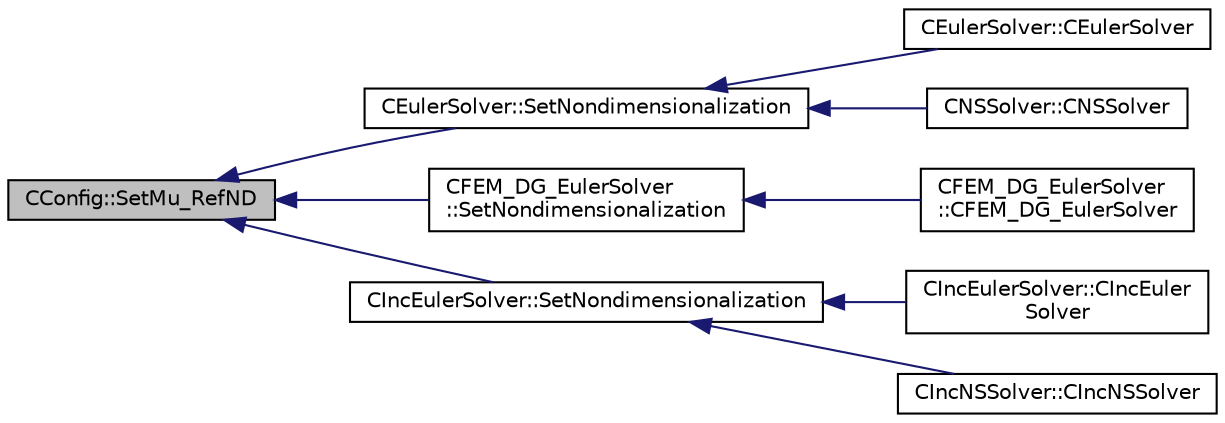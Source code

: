 digraph "CConfig::SetMu_RefND"
{
  edge [fontname="Helvetica",fontsize="10",labelfontname="Helvetica",labelfontsize="10"];
  node [fontname="Helvetica",fontsize="10",shape=record];
  rankdir="LR";
  Node15077 [label="CConfig::SetMu_RefND",height=0.2,width=0.4,color="black", fillcolor="grey75", style="filled", fontcolor="black"];
  Node15077 -> Node15078 [dir="back",color="midnightblue",fontsize="10",style="solid",fontname="Helvetica"];
  Node15078 [label="CEulerSolver::SetNondimensionalization",height=0.2,width=0.4,color="black", fillcolor="white", style="filled",URL="$class_c_euler_solver.html#a1c633d6e77fefb2e76308e2ba0af0c2c",tooltip="Set the solver nondimensionalization. "];
  Node15078 -> Node15079 [dir="back",color="midnightblue",fontsize="10",style="solid",fontname="Helvetica"];
  Node15079 [label="CEulerSolver::CEulerSolver",height=0.2,width=0.4,color="black", fillcolor="white", style="filled",URL="$class_c_euler_solver.html#ae1e74218b4e943111b100d7ddcbd4db9"];
  Node15078 -> Node15080 [dir="back",color="midnightblue",fontsize="10",style="solid",fontname="Helvetica"];
  Node15080 [label="CNSSolver::CNSSolver",height=0.2,width=0.4,color="black", fillcolor="white", style="filled",URL="$class_c_n_s_solver.html#a2a8ad49c42b4546696e631cf44b7788b"];
  Node15077 -> Node15081 [dir="back",color="midnightblue",fontsize="10",style="solid",fontname="Helvetica"];
  Node15081 [label="CFEM_DG_EulerSolver\l::SetNondimensionalization",height=0.2,width=0.4,color="black", fillcolor="white", style="filled",URL="$class_c_f_e_m___d_g___euler_solver.html#a31316dc2fe564329d9bb372961b10a3a",tooltip="Set the fluid solver nondimensionalization. "];
  Node15081 -> Node15082 [dir="back",color="midnightblue",fontsize="10",style="solid",fontname="Helvetica"];
  Node15082 [label="CFEM_DG_EulerSolver\l::CFEM_DG_EulerSolver",height=0.2,width=0.4,color="black", fillcolor="white", style="filled",URL="$class_c_f_e_m___d_g___euler_solver.html#a70d30ef9e7cd7620d54ec73f4b1ed28c"];
  Node15077 -> Node15083 [dir="back",color="midnightblue",fontsize="10",style="solid",fontname="Helvetica"];
  Node15083 [label="CIncEulerSolver::SetNondimensionalization",height=0.2,width=0.4,color="black", fillcolor="white", style="filled",URL="$class_c_inc_euler_solver.html#a2cffaa24417cb3803d36d38b3874d6d0",tooltip="Set the solver nondimensionalization. "];
  Node15083 -> Node15084 [dir="back",color="midnightblue",fontsize="10",style="solid",fontname="Helvetica"];
  Node15084 [label="CIncEulerSolver::CIncEuler\lSolver",height=0.2,width=0.4,color="black", fillcolor="white", style="filled",URL="$class_c_inc_euler_solver.html#a91f644b8f9a00215bac5bcd31dfc06d8"];
  Node15083 -> Node15085 [dir="back",color="midnightblue",fontsize="10",style="solid",fontname="Helvetica"];
  Node15085 [label="CIncNSSolver::CIncNSSolver",height=0.2,width=0.4,color="black", fillcolor="white", style="filled",URL="$class_c_inc_n_s_solver.html#a82152ac7e91fb1c5c073d98a1f08e2aa"];
}

